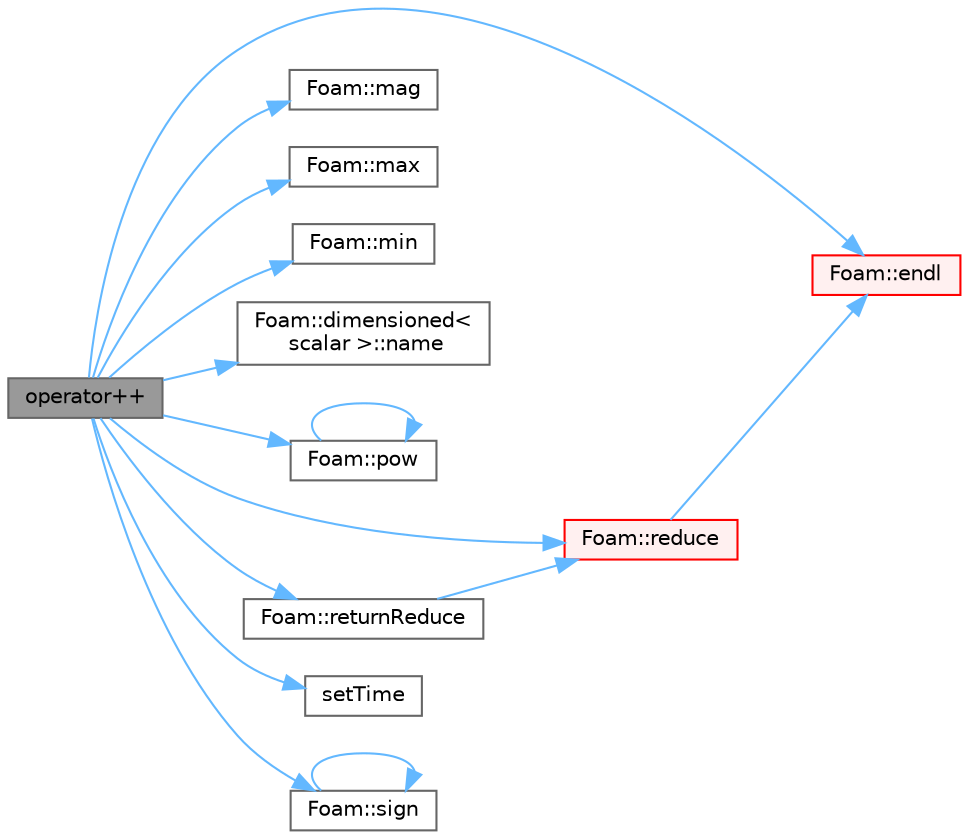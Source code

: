 digraph "operator++"
{
 // LATEX_PDF_SIZE
  bgcolor="transparent";
  edge [fontname=Helvetica,fontsize=10,labelfontname=Helvetica,labelfontsize=10];
  node [fontname=Helvetica,fontsize=10,shape=box,height=0.2,width=0.4];
  rankdir="LR";
  Node1 [id="Node000001",label="operator++",height=0.2,width=0.4,color="gray40", fillcolor="grey60", style="filled", fontcolor="black",tooltip=" "];
  Node1 -> Node2 [id="edge1_Node000001_Node000002",color="steelblue1",style="solid",tooltip=" "];
  Node2 [id="Node000002",label="Foam::endl",height=0.2,width=0.4,color="red", fillcolor="#FFF0F0", style="filled",URL="$namespaceFoam.html#a7d5eca45a323264dc5fe811500ebda47",tooltip=" "];
  Node1 -> Node6 [id="edge2_Node000001_Node000006",color="steelblue1",style="solid",tooltip=" "];
  Node6 [id="Node000006",label="Foam::mag",height=0.2,width=0.4,color="grey40", fillcolor="white", style="filled",URL="$namespaceFoam.html#a8ac5b57f98f906c36b8a4e989a77dbba",tooltip=" "];
  Node1 -> Node7 [id="edge3_Node000001_Node000007",color="steelblue1",style="solid",tooltip=" "];
  Node7 [id="Node000007",label="Foam::max",height=0.2,width=0.4,color="grey40", fillcolor="white", style="filled",URL="$namespaceFoam.html#a0e0c00c14acbabe88eec56a8b0fa2806",tooltip=" "];
  Node1 -> Node8 [id="edge4_Node000001_Node000008",color="steelblue1",style="solid",tooltip=" "];
  Node8 [id="Node000008",label="Foam::min",height=0.2,width=0.4,color="grey40", fillcolor="white", style="filled",URL="$namespaceFoam.html#a96b65441175bbfb9a869045dc05fb0b9",tooltip=" "];
  Node1 -> Node9 [id="edge5_Node000001_Node000009",color="steelblue1",style="solid",tooltip=" "];
  Node9 [id="Node000009",label="Foam::dimensioned\<\l scalar \>::name",height=0.2,width=0.4,color="grey40", fillcolor="white", style="filled",URL="$classFoam_1_1dimensioned.html#a96ca9d9164d69ea066ae5bb92311119f",tooltip=" "];
  Node1 -> Node10 [id="edge6_Node000001_Node000010",color="steelblue1",style="solid",tooltip=" "];
  Node10 [id="Node000010",label="Foam::pow",height=0.2,width=0.4,color="grey40", fillcolor="white", style="filled",URL="$namespaceFoam.html#a7500c8e9d27a442adc75e287de074c7c",tooltip=" "];
  Node10 -> Node10 [id="edge7_Node000010_Node000010",color="steelblue1",style="solid",tooltip=" "];
  Node1 -> Node11 [id="edge8_Node000001_Node000011",color="steelblue1",style="solid",tooltip=" "];
  Node11 [id="Node000011",label="Foam::reduce",height=0.2,width=0.4,color="red", fillcolor="#FFF0F0", style="filled",URL="$namespaceFoam.html#a8f7f25e541aa3b46163d42df73f71c80",tooltip=" "];
  Node11 -> Node2 [id="edge9_Node000011_Node000002",color="steelblue1",style="solid",tooltip=" "];
  Node1 -> Node25 [id="edge10_Node000001_Node000025",color="steelblue1",style="solid",tooltip=" "];
  Node25 [id="Node000025",label="Foam::returnReduce",height=0.2,width=0.4,color="grey40", fillcolor="white", style="filled",URL="$namespaceFoam.html#acf61c6966eeded6a33f4925a2ab5240a",tooltip=" "];
  Node25 -> Node11 [id="edge11_Node000025_Node000011",color="steelblue1",style="solid",tooltip=" "];
  Node1 -> Node26 [id="edge12_Node000001_Node000026",color="steelblue1",style="solid",tooltip=" "];
  Node26 [id="Node000026",label="setTime",height=0.2,width=0.4,color="grey40", fillcolor="white", style="filled",URL="$mapFields_2setTimeIndex_8H.html#a816df966b520a602e15efe7f91d6110a",tooltip=" "];
  Node1 -> Node27 [id="edge13_Node000001_Node000027",color="steelblue1",style="solid",tooltip=" "];
  Node27 [id="Node000027",label="Foam::sign",height=0.2,width=0.4,color="grey40", fillcolor="white", style="filled",URL="$namespaceFoam.html#a221fd301d6c49c5bd4a6c0f5ccb893b2",tooltip=" "];
  Node27 -> Node27 [id="edge14_Node000027_Node000027",color="steelblue1",style="solid",tooltip=" "];
}

